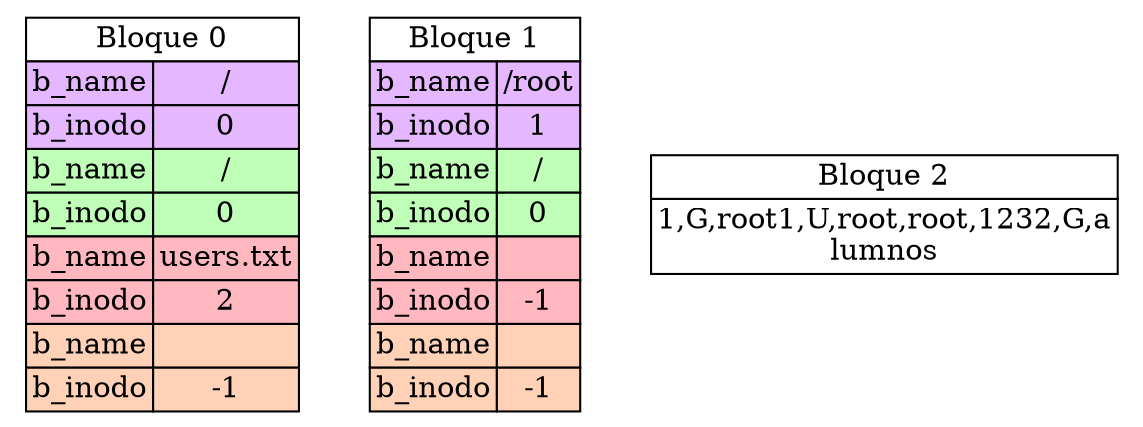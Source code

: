 digraph di{
b_0[ shape=plaintext label=< 
<table border='0' cellborder='1' cellspacing='0'>
<tr><td port="0" colspan="3">Bloque 0</td></tr>
<tr><td bgcolor="#e5b7ff">b_name</td><td bgcolor="#e5b7ff" >/</td></tr>
<tr><td bgcolor="#e5b7ff">b_inodo</td><td bgcolor="#e5b7ff">0</td></tr>
<tr><td bgcolor="#c0ffb7">b_name</td><td bgcolor="#c0ffb7" >/</td></tr>
<tr><td bgcolor="#c0ffb7">b_inodo</td><td bgcolor="#c0ffb7">0</td></tr>
<tr><td bgcolor="#ffb7c0">b_name</td><td bgcolor="#ffb7c0" port="ib208">users.txt</td></tr>
<tr><td bgcolor="#ffb7c0">b_inodo</td><td bgcolor="#ffb7c0">2</td></tr>
<tr><td bgcolor="#ffd2b7">b_name</td><td bgcolor="#ffd2b7" ></td></tr>
<tr><td bgcolor="#ffd2b7">b_inodo</td><td bgcolor="#ffd2b7">-1</td></tr>
</table>
>];
b_1[ shape=plaintext label=< 
<table border='0' cellborder='1' cellspacing='0'>
<tr><td port="208" colspan="3">Bloque 1</td></tr>
<tr><td bgcolor="#e5b7ff">b_name</td><td bgcolor="#e5b7ff" >/root</td></tr>
<tr><td bgcolor="#e5b7ff">b_inodo</td><td bgcolor="#e5b7ff">1</td></tr>
<tr><td bgcolor="#c0ffb7">b_name</td><td bgcolor="#c0ffb7" port="ib0">/</td></tr>
<tr><td bgcolor="#c0ffb7">b_inodo</td><td bgcolor="#c0ffb7">0</td></tr>
<tr><td bgcolor="#ffb7c0">b_name</td><td bgcolor="#ffb7c0" ></td></tr>
<tr><td bgcolor="#ffb7c0">b_inodo</td><td bgcolor="#ffb7c0">-1</td></tr>
<tr><td bgcolor="#ffd2b7">b_name</td><td bgcolor="#ffd2b7" ></td></tr>
<tr><td bgcolor="#ffd2b7">b_inodo</td><td bgcolor="#ffd2b7">-1</td></tr>
</table>
>];
b_2[ shape=plaintext label=< 
<table border='0' cellborder='1' cellspacing='0'>
<tr><td port="416">Bloque 2</td></tr>
<tr><td>1,G,root
1,U,root,root,123
2,G,a<br/>lumnos
</td></tr>
</table>
>];
}
